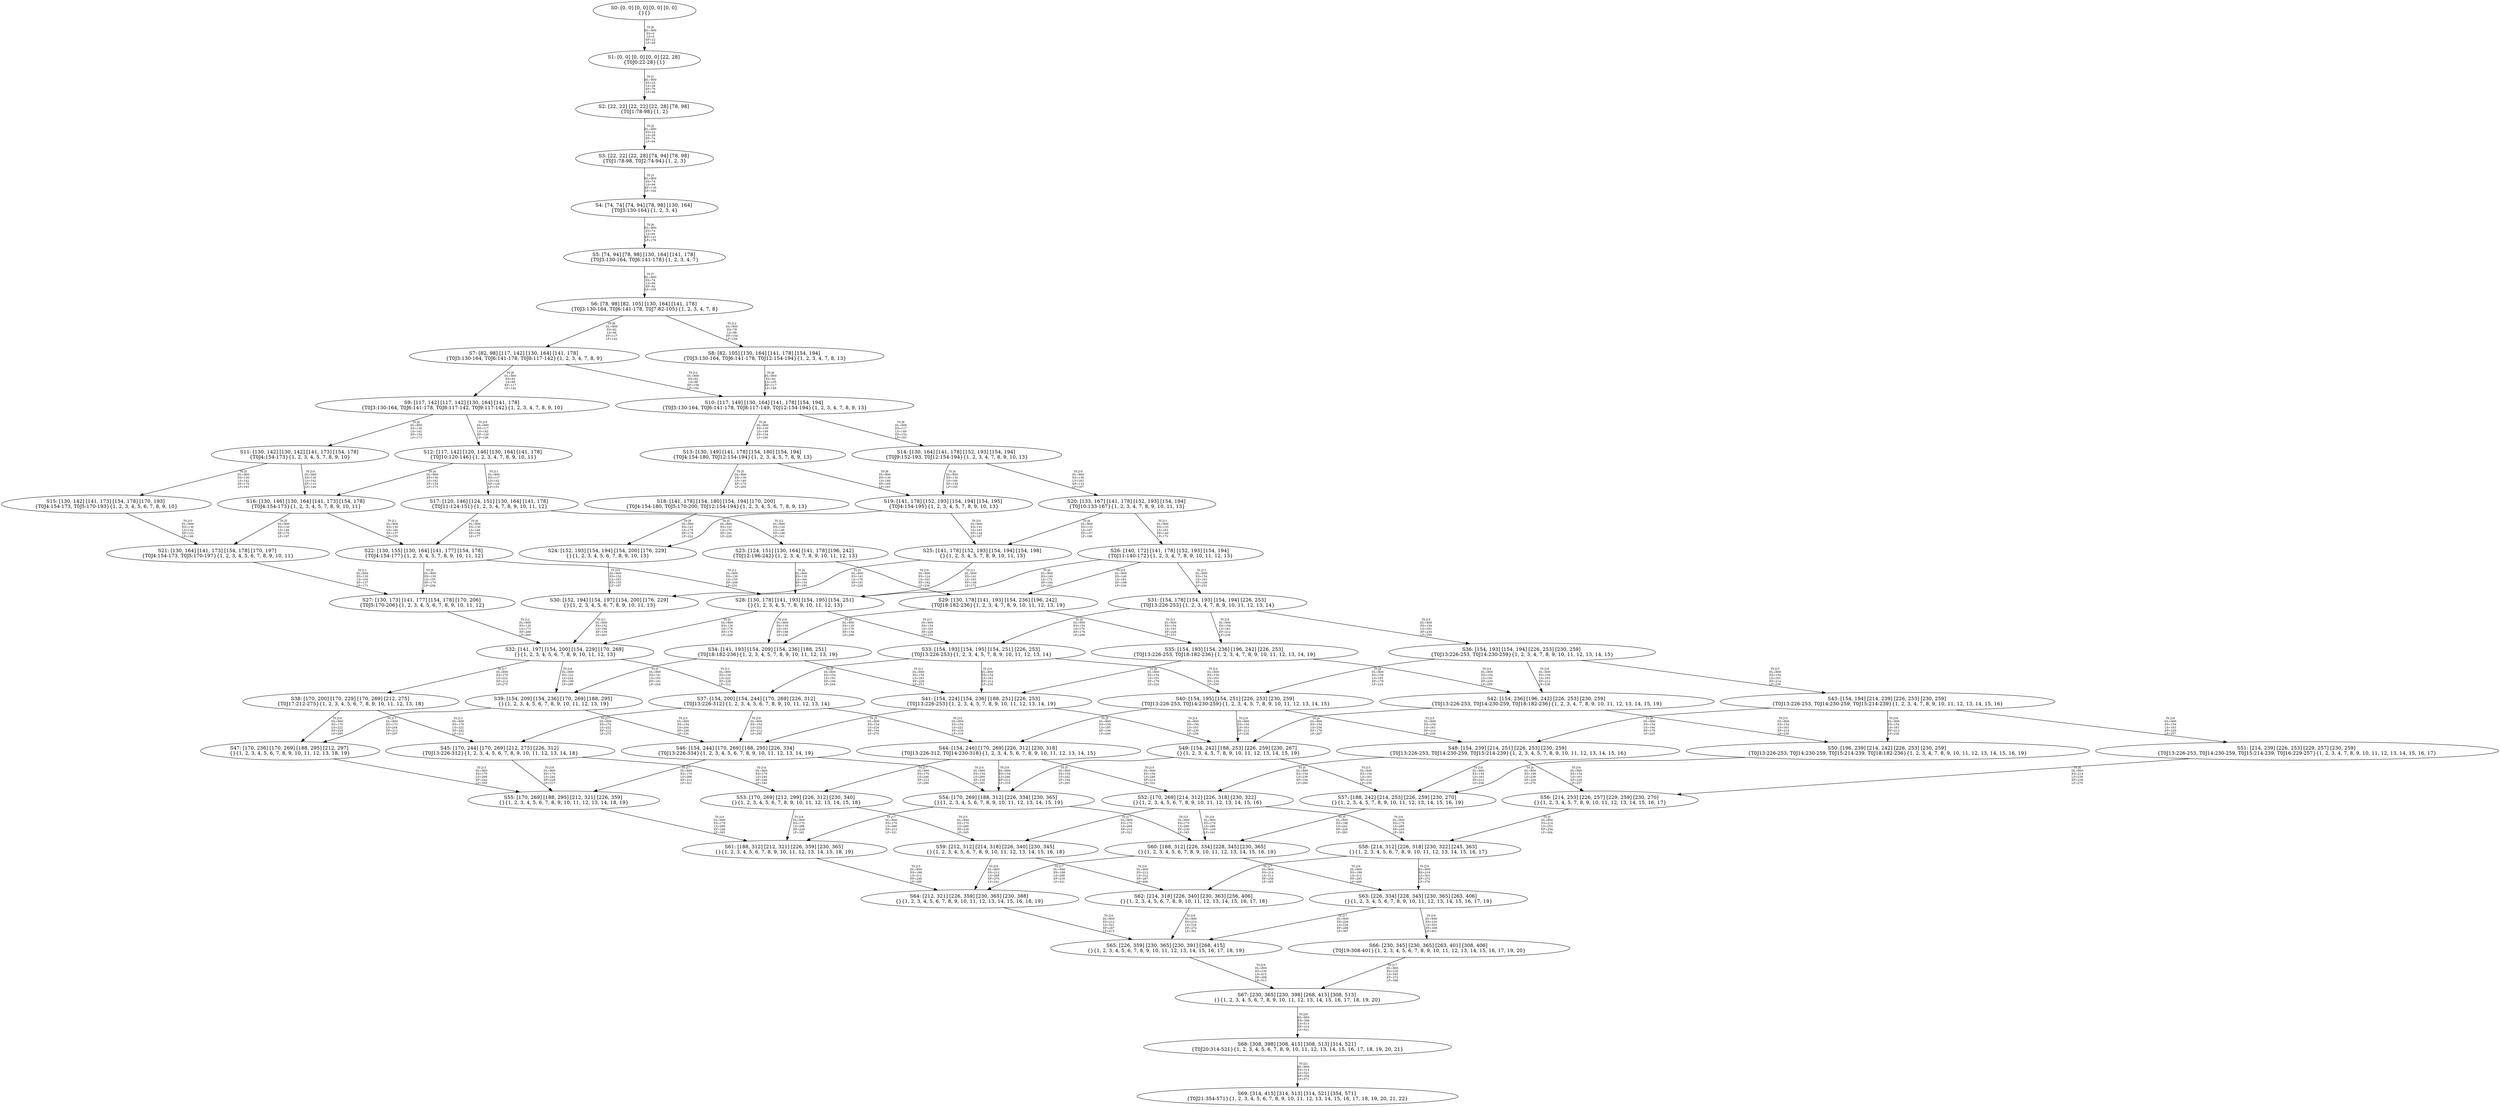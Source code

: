 digraph {
	S0[label="S0: [0, 0] [0, 0] [0, 0] [0, 0] \n{}{}"];
	S1[label="S1: [0, 0] [0, 0] [0, 0] [22, 28] \n{T0J0:22-28}{1}"];
	S2[label="S2: [22, 22] [22, 22] [22, 28] [78, 98] \n{T0J1:78-98}{1, 2}"];
	S3[label="S3: [22, 22] [22, 28] [74, 94] [78, 98] \n{T0J1:78-98, T0J2:74-94}{1, 2, 3}"];
	S4[label="S4: [74, 74] [74, 94] [78, 98] [130, 164] \n{T0J3:130-164}{1, 2, 3, 4}"];
	S5[label="S5: [74, 94] [78, 98] [130, 164] [141, 178] \n{T0J3:130-164, T0J6:141-178}{1, 2, 3, 4, 7}"];
	S6[label="S6: [78, 98] [82, 105] [130, 164] [141, 178] \n{T0J3:130-164, T0J6:141-178, T0J7:82-105}{1, 2, 3, 4, 7, 8}"];
	S7[label="S7: [82, 98] [117, 142] [130, 164] [141, 178] \n{T0J3:130-164, T0J6:141-178, T0J8:117-142}{1, 2, 3, 4, 7, 8, 9}"];
	S8[label="S8: [82, 105] [130, 164] [141, 178] [154, 194] \n{T0J3:130-164, T0J6:141-178, T0J12:154-194}{1, 2, 3, 4, 7, 8, 13}"];
	S9[label="S9: [117, 142] [117, 142] [130, 164] [141, 178] \n{T0J3:130-164, T0J6:141-178, T0J8:117-142, T0J9:117-142}{1, 2, 3, 4, 7, 8, 9, 10}"];
	S10[label="S10: [117, 149] [130, 164] [141, 178] [154, 194] \n{T0J3:130-164, T0J6:141-178, T0J8:117-149, T0J12:154-194}{1, 2, 3, 4, 7, 8, 9, 13}"];
	S11[label="S11: [130, 142] [130, 142] [141, 173] [154, 178] \n{T0J4:154-173}{1, 2, 3, 4, 5, 7, 8, 9, 10}"];
	S12[label="S12: [117, 142] [120, 146] [130, 164] [141, 178] \n{T0J10:120-146}{1, 2, 3, 4, 7, 8, 9, 10, 11}"];
	S13[label="S13: [130, 149] [141, 178] [154, 180] [154, 194] \n{T0J4:154-180, T0J12:154-194}{1, 2, 3, 4, 5, 7, 8, 9, 13}"];
	S14[label="S14: [130, 164] [141, 178] [152, 193] [154, 194] \n{T0J9:152-193, T0J12:154-194}{1, 2, 3, 4, 7, 8, 9, 10, 13}"];
	S15[label="S15: [130, 142] [141, 173] [154, 178] [170, 193] \n{T0J4:154-173, T0J5:170-193}{1, 2, 3, 4, 5, 6, 7, 8, 9, 10}"];
	S16[label="S16: [130, 146] [130, 164] [141, 173] [154, 178] \n{T0J4:154-173}{1, 2, 3, 4, 5, 7, 8, 9, 10, 11}"];
	S17[label="S17: [120, 146] [124, 151] [130, 164] [141, 178] \n{T0J11:124-151}{1, 2, 3, 4, 7, 8, 9, 10, 11, 12}"];
	S18[label="S18: [141, 178] [154, 180] [154, 194] [170, 200] \n{T0J4:154-180, T0J5:170-200, T0J12:154-194}{1, 2, 3, 4, 5, 6, 7, 8, 9, 13}"];
	S19[label="S19: [141, 178] [152, 193] [154, 194] [154, 195] \n{T0J4:154-195}{1, 2, 3, 4, 5, 7, 8, 9, 10, 13}"];
	S20[label="S20: [133, 167] [141, 178] [152, 193] [154, 194] \n{T0J10:133-167}{1, 2, 3, 4, 7, 8, 9, 10, 11, 13}"];
	S21[label="S21: [130, 164] [141, 173] [154, 178] [170, 197] \n{T0J4:154-173, T0J5:170-197}{1, 2, 3, 4, 5, 6, 7, 8, 9, 10, 11}"];
	S22[label="S22: [130, 155] [130, 164] [141, 177] [154, 178] \n{T0J4:154-177}{1, 2, 3, 4, 5, 7, 8, 9, 10, 11, 12}"];
	S23[label="S23: [124, 151] [130, 164] [141, 178] [196, 242] \n{T0J12:196-242}{1, 2, 3, 4, 7, 8, 9, 10, 11, 12, 13}"];
	S24[label="S24: [152, 193] [154, 194] [154, 200] [176, 229] \n{}{1, 2, 3, 4, 5, 6, 7, 8, 9, 10, 13}"];
	S25[label="S25: [141, 178] [152, 193] [154, 194] [154, 198] \n{}{1, 2, 3, 4, 5, 7, 8, 9, 10, 11, 13}"];
	S26[label="S26: [140, 172] [141, 178] [152, 193] [154, 194] \n{T0J11:140-172}{1, 2, 3, 4, 7, 8, 9, 10, 11, 12, 13}"];
	S27[label="S27: [130, 173] [141, 177] [154, 178] [170, 206] \n{T0J5:170-206}{1, 2, 3, 4, 5, 6, 7, 8, 9, 10, 11, 12}"];
	S28[label="S28: [130, 178] [141, 193] [154, 195] [154, 251] \n{}{1, 2, 3, 4, 5, 7, 8, 9, 10, 11, 12, 13}"];
	S29[label="S29: [130, 178] [141, 193] [154, 236] [196, 242] \n{T0J18:182-236}{1, 2, 3, 4, 7, 8, 9, 10, 11, 12, 13, 19}"];
	S30[label="S30: [152, 194] [154, 197] [154, 200] [176, 229] \n{}{1, 2, 3, 4, 5, 6, 7, 8, 9, 10, 11, 13}"];
	S31[label="S31: [154, 178] [154, 193] [154, 194] [226, 253] \n{T0J13:226-253}{1, 2, 3, 4, 7, 8, 9, 10, 11, 12, 13, 14}"];
	S32[label="S32: [141, 197] [154, 200] [154, 229] [170, 269] \n{}{1, 2, 3, 4, 5, 6, 7, 8, 9, 10, 11, 12, 13}"];
	S33[label="S33: [154, 193] [154, 195] [154, 251] [226, 253] \n{T0J13:226-253}{1, 2, 3, 4, 5, 7, 8, 9, 10, 11, 12, 13, 14}"];
	S34[label="S34: [141, 193] [154, 209] [154, 236] [188, 251] \n{T0J18:182-236}{1, 2, 3, 4, 5, 7, 8, 9, 10, 11, 12, 13, 19}"];
	S35[label="S35: [154, 193] [154, 236] [196, 242] [226, 253] \n{T0J13:226-253, T0J18:182-236}{1, 2, 3, 4, 7, 8, 9, 10, 11, 12, 13, 14, 19}"];
	S36[label="S36: [154, 193] [154, 194] [226, 253] [230, 259] \n{T0J13:226-253, T0J14:230-259}{1, 2, 3, 4, 7, 8, 9, 10, 11, 12, 13, 14, 15}"];
	S37[label="S37: [154, 200] [154, 244] [170, 269] [226, 312] \n{T0J13:226-312}{1, 2, 3, 4, 5, 6, 7, 8, 9, 10, 11, 12, 13, 14}"];
	S38[label="S38: [170, 200] [170, 229] [170, 269] [212, 275] \n{T0J17:212-275}{1, 2, 3, 4, 5, 6, 7, 8, 9, 10, 11, 12, 13, 18}"];
	S39[label="S39: [154, 209] [154, 236] [170, 269] [188, 295] \n{}{1, 2, 3, 4, 5, 6, 7, 8, 9, 10, 11, 12, 13, 19}"];
	S40[label="S40: [154, 195] [154, 251] [226, 253] [230, 259] \n{T0J13:226-253, T0J14:230-259}{1, 2, 3, 4, 5, 7, 8, 9, 10, 11, 12, 13, 14, 15}"];
	S41[label="S41: [154, 224] [154, 236] [188, 251] [226, 253] \n{T0J13:226-253}{1, 2, 3, 4, 5, 7, 8, 9, 10, 11, 12, 13, 14, 19}"];
	S42[label="S42: [154, 236] [196, 242] [226, 253] [230, 259] \n{T0J13:226-253, T0J14:230-259, T0J18:182-236}{1, 2, 3, 4, 7, 8, 9, 10, 11, 12, 13, 14, 15, 19}"];
	S43[label="S43: [154, 194] [214, 239] [226, 253] [230, 259] \n{T0J13:226-253, T0J14:230-259, T0J15:214-239}{1, 2, 3, 4, 7, 8, 9, 10, 11, 12, 13, 14, 15, 16}"];
	S44[label="S44: [154, 246] [170, 269] [226, 312] [230, 318] \n{T0J13:226-312, T0J14:230-318}{1, 2, 3, 4, 5, 6, 7, 8, 9, 10, 11, 12, 13, 14, 15}"];
	S45[label="S45: [170, 244] [170, 269] [212, 275] [226, 312] \n{T0J13:226-312}{1, 2, 3, 4, 5, 6, 7, 8, 9, 10, 11, 12, 13, 14, 18}"];
	S46[label="S46: [154, 244] [170, 269] [188, 295] [226, 334] \n{T0J13:226-334}{1, 2, 3, 4, 5, 6, 7, 8, 9, 10, 11, 12, 13, 14, 19}"];
	S47[label="S47: [170, 236] [170, 269] [188, 295] [212, 297] \n{}{1, 2, 3, 4, 5, 6, 7, 8, 9, 10, 11, 12, 13, 18, 19}"];
	S48[label="S48: [154, 239] [214, 251] [226, 253] [230, 259] \n{T0J13:226-253, T0J14:230-259, T0J15:214-239}{1, 2, 3, 4, 5, 7, 8, 9, 10, 11, 12, 13, 14, 15, 16}"];
	S49[label="S49: [154, 242] [188, 253] [226, 259] [230, 267] \n{}{1, 2, 3, 4, 5, 7, 8, 9, 10, 11, 12, 13, 14, 15, 19}"];
	S50[label="S50: [196, 239] [214, 242] [226, 253] [230, 259] \n{T0J13:226-253, T0J14:230-259, T0J15:214-239, T0J18:182-236}{1, 2, 3, 4, 7, 8, 9, 10, 11, 12, 13, 14, 15, 16, 19}"];
	S51[label="S51: [214, 239] [226, 253] [229, 257] [230, 259] \n{T0J13:226-253, T0J14:230-259, T0J15:214-239, T0J16:229-257}{1, 2, 3, 4, 7, 8, 9, 10, 11, 12, 13, 14, 15, 16, 17}"];
	S52[label="S52: [170, 269] [214, 312] [226, 318] [230, 322] \n{}{1, 2, 3, 4, 5, 6, 7, 8, 9, 10, 11, 12, 13, 14, 15, 16}"];
	S53[label="S53: [170, 269] [212, 299] [226, 312] [230, 340] \n{}{1, 2, 3, 4, 5, 6, 7, 8, 9, 10, 11, 12, 13, 14, 15, 18}"];
	S54[label="S54: [170, 269] [188, 312] [226, 334] [230, 365] \n{}{1, 2, 3, 4, 5, 6, 7, 8, 9, 10, 11, 12, 13, 14, 15, 19}"];
	S55[label="S55: [170, 269] [188, 295] [212, 321] [226, 359] \n{}{1, 2, 3, 4, 5, 6, 7, 8, 9, 10, 11, 12, 13, 14, 18, 19}"];
	S56[label="S56: [214, 253] [226, 257] [229, 259] [230, 270] \n{}{1, 2, 3, 4, 5, 7, 8, 9, 10, 11, 12, 13, 14, 15, 16, 17}"];
	S57[label="S57: [188, 242] [214, 253] [226, 259] [230, 270] \n{}{1, 2, 3, 4, 5, 7, 8, 9, 10, 11, 12, 13, 14, 15, 16, 19}"];
	S58[label="S58: [214, 312] [226, 318] [230, 322] [245, 363] \n{}{1, 2, 3, 4, 5, 6, 7, 8, 9, 10, 11, 12, 13, 14, 15, 16, 17}"];
	S59[label="S59: [212, 312] [214, 318] [226, 340] [230, 345] \n{}{1, 2, 3, 4, 5, 6, 7, 8, 9, 10, 11, 12, 13, 14, 15, 16, 18}"];
	S60[label="S60: [188, 312] [226, 334] [228, 345] [230, 365] \n{}{1, 2, 3, 4, 5, 6, 7, 8, 9, 10, 11, 12, 13, 14, 15, 16, 19}"];
	S61[label="S61: [188, 312] [212, 321] [226, 359] [230, 365] \n{}{1, 2, 3, 4, 5, 6, 7, 8, 9, 10, 11, 12, 13, 14, 15, 18, 19}"];
	S62[label="S62: [214, 318] [226, 340] [230, 363] [256, 406] \n{}{1, 2, 3, 4, 5, 6, 7, 8, 9, 10, 11, 12, 13, 14, 15, 16, 17, 18}"];
	S63[label="S63: [226, 334] [228, 345] [230, 365] [263, 406] \n{}{1, 2, 3, 4, 5, 6, 7, 8, 9, 10, 11, 12, 13, 14, 15, 16, 17, 19}"];
	S64[label="S64: [212, 321] [226, 359] [230, 365] [230, 388] \n{}{1, 2, 3, 4, 5, 6, 7, 8, 9, 10, 11, 12, 13, 14, 15, 16, 18, 19}"];
	S65[label="S65: [226, 359] [230, 365] [230, 391] [268, 415] \n{}{1, 2, 3, 4, 5, 6, 7, 8, 9, 10, 11, 12, 13, 14, 15, 16, 17, 18, 19}"];
	S66[label="S66: [230, 345] [230, 365] [263, 401] [308, 406] \n{T0J19:308-401}{1, 2, 3, 4, 5, 6, 7, 8, 9, 10, 11, 12, 13, 14, 15, 16, 17, 19, 20}"];
	S67[label="S67: [230, 365] [230, 398] [268, 415] [308, 513] \n{}{1, 2, 3, 4, 5, 6, 7, 8, 9, 10, 11, 12, 13, 14, 15, 16, 17, 18, 19, 20}"];
	S68[label="S68: [308, 398] [308, 415] [308, 513] [314, 521] \n{T0J20:314-521}{1, 2, 3, 4, 5, 6, 7, 8, 9, 10, 11, 12, 13, 14, 15, 16, 17, 18, 19, 20, 21}"];
	S69[label="S69: [314, 415] [314, 513] [314, 521] [354, 571] \n{T0J21:354-571}{1, 2, 3, 4, 5, 6, 7, 8, 9, 10, 11, 12, 13, 14, 15, 16, 17, 18, 19, 20, 21, 22}"];
	S0 -> S1[label="T0 J0\nDL=800\nES=0\nLS=0\nEF=22\nLF=28",fontsize=8];
	S1 -> S2[label="T0 J1\nDL=800\nES=22\nLS=28\nEF=78\nLF=98",fontsize=8];
	S2 -> S3[label="T0 J2\nDL=800\nES=22\nLS=28\nEF=74\nLF=94",fontsize=8];
	S3 -> S4[label="T0 J3\nDL=800\nES=74\nLS=94\nEF=130\nLF=164",fontsize=8];
	S4 -> S5[label="T0 J6\nDL=800\nES=74\nLS=94\nEF=141\nLF=178",fontsize=8];
	S5 -> S6[label="T0 J7\nDL=800\nES=74\nLS=94\nEF=82\nLF=105",fontsize=8];
	S6 -> S7[label="T0 J8\nDL=800\nES=82\nLS=98\nEF=117\nLF=142",fontsize=8];
	S6 -> S8[label="T0 J12\nDL=800\nES=78\nLS=98\nEF=154\nLF=194",fontsize=8];
	S7 -> S9[label="T0 J9\nDL=800\nES=82\nLS=98\nEF=117\nLF=142",fontsize=8];
	S7 -> S10[label="T0 J12\nDL=800\nES=82\nLS=98\nEF=158\nLF=194",fontsize=8];
	S8 -> S10[label="T0 J8\nDL=800\nES=82\nLS=105\nEF=117\nLF=149",fontsize=8];
	S9 -> S11[label="T0 J4\nDL=800\nES=130\nLS=142\nEF=154\nLF=173",fontsize=8];
	S9 -> S12[label="T0 J10\nDL=800\nES=117\nLS=142\nEF=120\nLF=146",fontsize=8];
	S10 -> S13[label="T0 J4\nDL=800\nES=130\nLS=149\nEF=154\nLF=180",fontsize=8];
	S10 -> S14[label="T0 J9\nDL=800\nES=117\nLS=149\nEF=152\nLF=193",fontsize=8];
	S11 -> S15[label="T0 J5\nDL=800\nES=130\nLS=142\nEF=170\nLF=193",fontsize=8];
	S11 -> S16[label="T0 J10\nDL=800\nES=130\nLS=142\nEF=133\nLF=146",fontsize=8];
	S12 -> S16[label="T0 J4\nDL=800\nES=130\nLS=142\nEF=154\nLF=173",fontsize=8];
	S12 -> S17[label="T0 J11\nDL=800\nES=117\nLS=142\nEF=124\nLF=151",fontsize=8];
	S13 -> S18[label="T0 J5\nDL=800\nES=130\nLS=149\nEF=170\nLF=200",fontsize=8];
	S13 -> S19[label="T0 J9\nDL=800\nES=130\nLS=149\nEF=165\nLF=193",fontsize=8];
	S14 -> S19[label="T0 J4\nDL=800\nES=130\nLS=164\nEF=154\nLF=195",fontsize=8];
	S14 -> S20[label="T0 J10\nDL=800\nES=130\nLS=163\nEF=133\nLF=167",fontsize=8];
	S15 -> S21[label="T0 J10\nDL=800\nES=130\nLS=142\nEF=133\nLF=146",fontsize=8];
	S16 -> S21[label="T0 J5\nDL=800\nES=130\nLS=146\nEF=170\nLF=197",fontsize=8];
	S16 -> S22[label="T0 J11\nDL=800\nES=130\nLS=146\nEF=137\nLF=155",fontsize=8];
	S17 -> S22[label="T0 J4\nDL=800\nES=130\nLS=146\nEF=154\nLF=177",fontsize=8];
	S17 -> S23[label="T0 J12\nDL=800\nES=120\nLS=146\nEF=196\nLF=242",fontsize=8];
	S18 -> S24[label="T0 J9\nDL=800\nES=141\nLS=178\nEF=176\nLF=222",fontsize=8];
	S19 -> S24[label="T0 J5\nDL=800\nES=141\nLS=178\nEF=181\nLF=229",fontsize=8];
	S19 -> S25[label="T0 J10\nDL=800\nES=141\nLS=163\nEF=144\nLF=167",fontsize=8];
	S20 -> S25[label="T0 J4\nDL=800\nES=133\nLS=167\nEF=157\nLF=198",fontsize=8];
	S20 -> S26[label="T0 J11\nDL=800\nES=133\nLS=163\nEF=140\nLF=172",fontsize=8];
	S21 -> S27[label="T0 J11\nDL=800\nES=130\nLS=164\nEF=137\nLF=173",fontsize=8];
	S22 -> S27[label="T0 J5\nDL=800\nES=130\nLS=155\nEF=170\nLF=206",fontsize=8];
	S22 -> S28[label="T0 J12\nDL=800\nES=130\nLS=155\nEF=206\nLF=251",fontsize=8];
	S23 -> S28[label="T0 J4\nDL=800\nES=130\nLS=164\nEF=154\nLF=195",fontsize=8];
	S23 -> S29[label="T0 J18\nDL=800\nES=124\nLS=163\nEF=182\nLF=236",fontsize=8];
	S24 -> S30[label="T0 J10\nDL=800\nES=152\nLS=193\nEF=155\nLF=197",fontsize=8];
	S25 -> S30[label="T0 J5\nDL=800\nES=141\nLS=178\nEF=181\nLF=229",fontsize=8];
	S25 -> S28[label="T0 J11\nDL=800\nES=141\nLS=163\nEF=148\nLF=172",fontsize=8];
	S26 -> S28[label="T0 J4\nDL=800\nES=140\nLS=172\nEF=164\nLF=203",fontsize=8];
	S26 -> S31[label="T0 J13\nDL=800\nES=154\nLS=163\nEF=226\nLF=253",fontsize=8];
	S26 -> S29[label="T0 J18\nDL=800\nES=140\nLS=163\nEF=198\nLF=236",fontsize=8];
	S27 -> S32[label="T0 J12\nDL=800\nES=130\nLS=173\nEF=206\nLF=269",fontsize=8];
	S28 -> S32[label="T0 J5\nDL=800\nES=130\nLS=178\nEF=170\nLF=229",fontsize=8];
	S28 -> S33[label="T0 J13\nDL=800\nES=154\nLS=163\nEF=226\nLF=253",fontsize=8];
	S28 -> S34[label="T0 J18\nDL=800\nES=130\nLS=163\nEF=188\nLF=236",fontsize=8];
	S29 -> S34[label="T0 J4\nDL=800\nES=130\nLS=178\nEF=154\nLF=209",fontsize=8];
	S29 -> S35[label="T0 J13\nDL=800\nES=154\nLS=163\nEF=226\nLF=253",fontsize=8];
	S30 -> S32[label="T0 J11\nDL=800\nES=152\nLS=194\nEF=159\nLF=203",fontsize=8];
	S31 -> S33[label="T0 J4\nDL=800\nES=154\nLS=178\nEF=178\nLF=209",fontsize=8];
	S31 -> S36[label="T0 J14\nDL=800\nES=154\nLS=163\nEF=230\nLF=259",fontsize=8];
	S31 -> S35[label="T0 J18\nDL=800\nES=154\nLS=163\nEF=212\nLF=236",fontsize=8];
	S32 -> S37[label="T0 J13\nDL=800\nES=154\nLS=222\nEF=226\nLF=312",fontsize=8];
	S32 -> S38[label="T0 J17\nDL=800\nES=170\nLS=222\nEF=212\nLF=275",fontsize=8];
	S32 -> S39[label="T0 J18\nDL=800\nES=141\nLS=222\nEF=199\nLF=295",fontsize=8];
	S33 -> S37[label="T0 J5\nDL=800\nES=154\nLS=193\nEF=194\nLF=244",fontsize=8];
	S33 -> S40[label="T0 J14\nDL=800\nES=154\nLS=163\nEF=230\nLF=259",fontsize=8];
	S33 -> S41[label="T0 J18\nDL=800\nES=154\nLS=163\nEF=212\nLF=236",fontsize=8];
	S34 -> S39[label="T0 J5\nDL=800\nES=141\nLS=193\nEF=181\nLF=244",fontsize=8];
	S34 -> S41[label="T0 J13\nDL=800\nES=154\nLS=163\nEF=226\nLF=253",fontsize=8];
	S35 -> S41[label="T0 J4\nDL=800\nES=154\nLS=193\nEF=178\nLF=224",fontsize=8];
	S35 -> S42[label="T0 J14\nDL=800\nES=154\nLS=163\nEF=230\nLF=259",fontsize=8];
	S36 -> S40[label="T0 J4\nDL=800\nES=154\nLS=193\nEF=178\nLF=224",fontsize=8];
	S36 -> S43[label="T0 J15\nDL=800\nES=154\nLS=163\nEF=214\nLF=239",fontsize=8];
	S36 -> S42[label="T0 J18\nDL=800\nES=154\nLS=163\nEF=212\nLF=236",fontsize=8];
	S37 -> S44[label="T0 J14\nDL=800\nES=154\nLS=222\nEF=230\nLF=318",fontsize=8];
	S37 -> S45[label="T0 J17\nDL=800\nES=170\nLS=222\nEF=212\nLF=275",fontsize=8];
	S37 -> S46[label="T0 J18\nDL=800\nES=154\nLS=222\nEF=212\nLF=295",fontsize=8];
	S38 -> S45[label="T0 J13\nDL=800\nES=170\nLS=222\nEF=242\nLF=312",fontsize=8];
	S38 -> S47[label="T0 J18\nDL=800\nES=170\nLS=222\nEF=228\nLF=295",fontsize=8];
	S39 -> S46[label="T0 J13\nDL=800\nES=154\nLS=244\nEF=226\nLF=334",fontsize=8];
	S39 -> S47[label="T0 J17\nDL=800\nES=170\nLS=244\nEF=212\nLF=297",fontsize=8];
	S40 -> S44[label="T0 J5\nDL=800\nES=154\nLS=195\nEF=194\nLF=246",fontsize=8];
	S40 -> S48[label="T0 J15\nDL=800\nES=154\nLS=163\nEF=214\nLF=239",fontsize=8];
	S40 -> S49[label="T0 J18\nDL=800\nES=154\nLS=163\nEF=212\nLF=236",fontsize=8];
	S41 -> S46[label="T0 J5\nDL=800\nES=154\nLS=224\nEF=194\nLF=275",fontsize=8];
	S41 -> S49[label="T0 J14\nDL=800\nES=154\nLS=163\nEF=230\nLF=259",fontsize=8];
	S42 -> S49[label="T0 J4\nDL=800\nES=154\nLS=236\nEF=178\nLF=267",fontsize=8];
	S42 -> S50[label="T0 J15\nDL=800\nES=154\nLS=163\nEF=214\nLF=239",fontsize=8];
	S43 -> S48[label="T0 J4\nDL=800\nES=154\nLS=194\nEF=178\nLF=225",fontsize=8];
	S43 -> S51[label="T0 J16\nDL=800\nES=154\nLS=163\nEF=229\nLF=257",fontsize=8];
	S43 -> S50[label="T0 J18\nDL=800\nES=154\nLS=163\nEF=212\nLF=236",fontsize=8];
	S44 -> S52[label="T0 J15\nDL=800\nES=154\nLS=246\nEF=214\nLF=322",fontsize=8];
	S44 -> S53[label="T0 J17\nDL=800\nES=170\nLS=246\nEF=212\nLF=299",fontsize=8];
	S44 -> S54[label="T0 J18\nDL=800\nES=154\nLS=246\nEF=212\nLF=319",fontsize=8];
	S45 -> S53[label="T0 J14\nDL=800\nES=170\nLS=244\nEF=246\nLF=340",fontsize=8];
	S45 -> S55[label="T0 J18\nDL=800\nES=170\nLS=244\nEF=228\nLF=317",fontsize=8];
	S46 -> S54[label="T0 J14\nDL=800\nES=154\nLS=269\nEF=230\nLF=365",fontsize=8];
	S46 -> S55[label="T0 J17\nDL=800\nES=170\nLS=268\nEF=212\nLF=321",fontsize=8];
	S47 -> S55[label="T0 J13\nDL=800\nES=170\nLS=269\nEF=242\nLF=359",fontsize=8];
	S48 -> S52[label="T0 J5\nDL=800\nES=154\nLS=239\nEF=194\nLF=290",fontsize=8];
	S48 -> S56[label="T0 J16\nDL=800\nES=154\nLS=163\nEF=229\nLF=257",fontsize=8];
	S48 -> S57[label="T0 J18\nDL=800\nES=154\nLS=163\nEF=212\nLF=236",fontsize=8];
	S49 -> S54[label="T0 J5\nDL=800\nES=154\nLS=242\nEF=194\nLF=293",fontsize=8];
	S49 -> S57[label="T0 J15\nDL=800\nES=154\nLS=163\nEF=214\nLF=239",fontsize=8];
	S50 -> S57[label="T0 J4\nDL=800\nES=196\nLS=239\nEF=220\nLF=270",fontsize=8];
	S51 -> S56[label="T0 J4\nDL=800\nES=214\nLS=239\nEF=238\nLF=270",fontsize=8];
	S52 -> S58[label="T0 J16\nDL=800\nES=170\nLS=269\nEF=245\nLF=363",fontsize=8];
	S52 -> S59[label="T0 J17\nDL=800\nES=170\nLS=268\nEF=212\nLF=321",fontsize=8];
	S52 -> S60[label="T0 J18\nDL=800\nES=170\nLS=268\nEF=228\nLF=341",fontsize=8];
	S53 -> S59[label="T0 J15\nDL=800\nES=170\nLS=269\nEF=230\nLF=345",fontsize=8];
	S53 -> S61[label="T0 J18\nDL=800\nES=170\nLS=268\nEF=228\nLF=341",fontsize=8];
	S54 -> S60[label="T0 J15\nDL=800\nES=170\nLS=269\nEF=230\nLF=345",fontsize=8];
	S54 -> S61[label="T0 J17\nDL=800\nES=170\nLS=268\nEF=212\nLF=321",fontsize=8];
	S55 -> S61[label="T0 J14\nDL=800\nES=170\nLS=269\nEF=246\nLF=365",fontsize=8];
	S56 -> S58[label="T0 J5\nDL=800\nES=214\nLS=253\nEF=254\nLF=304",fontsize=8];
	S57 -> S60[label="T0 J5\nDL=800\nES=188\nLS=242\nEF=228\nLF=293",fontsize=8];
	S58 -> S62[label="T0 J17\nDL=800\nES=214\nLS=312\nEF=256\nLF=365",fontsize=8];
	S58 -> S63[label="T0 J18\nDL=800\nES=214\nLS=303\nEF=272\nLF=376",fontsize=8];
	S59 -> S62[label="T0 J16\nDL=800\nES=212\nLS=312\nEF=287\nLF=406",fontsize=8];
	S59 -> S64[label="T0 J18\nDL=800\nES=212\nLS=268\nEF=270\nLF=341",fontsize=8];
	S60 -> S63[label="T0 J16\nDL=800\nES=188\nLS=312\nEF=263\nLF=406",fontsize=8];
	S60 -> S64[label="T0 J17\nDL=800\nES=188\nLS=268\nEF=230\nLF=321",fontsize=8];
	S61 -> S64[label="T0 J15\nDL=800\nES=188\nLS=312\nEF=248\nLF=388",fontsize=8];
	S62 -> S65[label="T0 J18\nDL=800\nES=214\nLS=318\nEF=272\nLF=391",fontsize=8];
	S63 -> S65[label="T0 J17\nDL=800\nES=226\nLS=334\nEF=268\nLF=387",fontsize=8];
	S63 -> S66[label="T0 J19\nDL=800\nES=230\nLS=303\nEF=308\nLF=401",fontsize=8];
	S64 -> S65[label="T0 J16\nDL=800\nES=212\nLS=321\nEF=287\nLF=415",fontsize=8];
	S65 -> S67[label="T0 J19\nDL=800\nES=230\nLS=415\nEF=308\nLF=513",fontsize=8];
	S66 -> S67[label="T0 J17\nDL=800\nES=230\nLS=345\nEF=272\nLF=398",fontsize=8];
	S67 -> S68[label="T0 J20\nDL=800\nES=308\nLS=513\nEF=314\nLF=521",fontsize=8];
	S68 -> S69[label="T0 J21\nDL=800\nES=314\nLS=521\nEF=354\nLF=571",fontsize=8];
}
